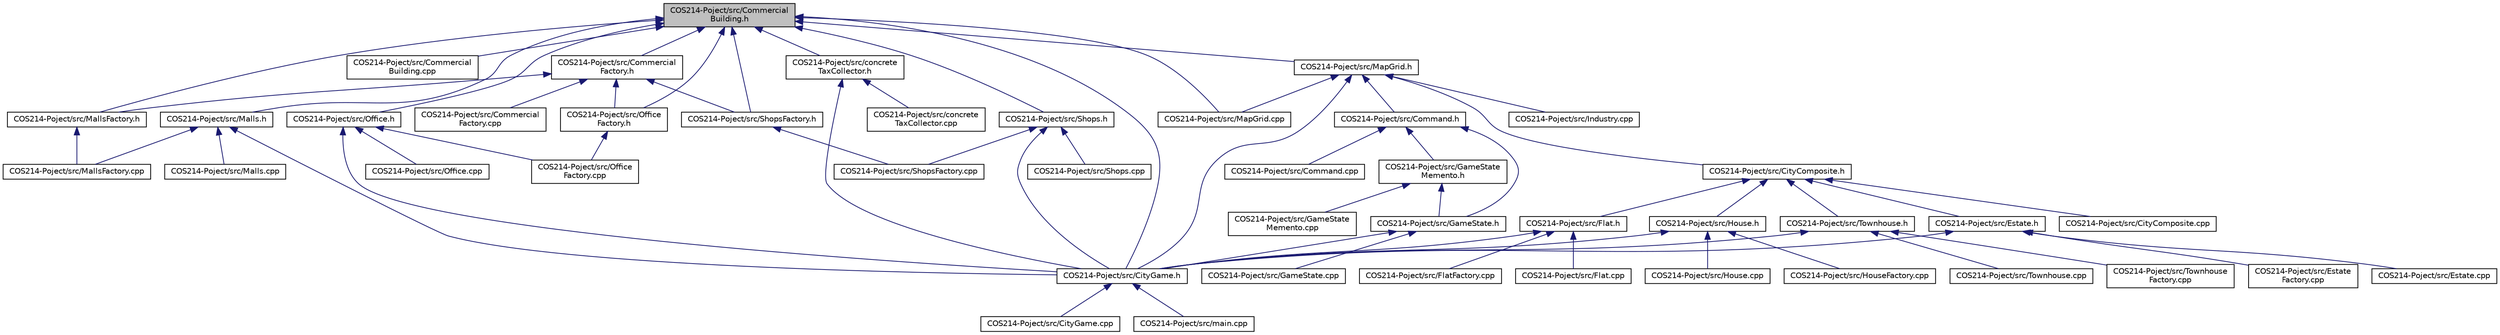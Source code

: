 digraph "COS214-Poject/src/CommercialBuilding.h"
{
 // LATEX_PDF_SIZE
  edge [fontname="Helvetica",fontsize="10",labelfontname="Helvetica",labelfontsize="10"];
  node [fontname="Helvetica",fontsize="10",shape=record];
  Node1 [label="COS214-Poject/src/Commercial\lBuilding.h",height=0.2,width=0.4,color="black", fillcolor="grey75", style="filled", fontcolor="black",tooltip=" "];
  Node1 -> Node2 [dir="back",color="midnightblue",fontsize="10",style="solid"];
  Node2 [label="COS214-Poject/src/CityGame.h",height=0.2,width=0.4,color="black", fillcolor="white", style="filled",URL="$CityGame_8h.html",tooltip=" "];
  Node2 -> Node3 [dir="back",color="midnightblue",fontsize="10",style="solid"];
  Node3 [label="COS214-Poject/src/CityGame.cpp",height=0.2,width=0.4,color="black", fillcolor="white", style="filled",URL="$CityGame_8cpp.html",tooltip=" "];
  Node2 -> Node4 [dir="back",color="midnightblue",fontsize="10",style="solid"];
  Node4 [label="COS214-Poject/src/main.cpp",height=0.2,width=0.4,color="black", fillcolor="white", style="filled",URL="$main_8cpp.html",tooltip=" "];
  Node1 -> Node5 [dir="back",color="midnightblue",fontsize="10",style="solid"];
  Node5 [label="COS214-Poject/src/Commercial\lBuilding.cpp",height=0.2,width=0.4,color="black", fillcolor="white", style="filled",URL="$CommercialBuilding_8cpp.html",tooltip="Implementation of the CommercialBuilding class, handling commercial building attributes,..."];
  Node1 -> Node6 [dir="back",color="midnightblue",fontsize="10",style="solid"];
  Node6 [label="COS214-Poject/src/Commercial\lFactory.h",height=0.2,width=0.4,color="black", fillcolor="white", style="filled",URL="$CommercialFactory_8h.html",tooltip=" "];
  Node6 -> Node7 [dir="back",color="midnightblue",fontsize="10",style="solid"];
  Node7 [label="COS214-Poject/src/Commercial\lFactory.cpp",height=0.2,width=0.4,color="black", fillcolor="white", style="filled",URL="$CommercialFactory_8cpp.html",tooltip="Implementation of the CommercialFactory interface, providing factory methods for creating commercial ..."];
  Node6 -> Node8 [dir="back",color="midnightblue",fontsize="10",style="solid"];
  Node8 [label="COS214-Poject/src/MallsFactory.h",height=0.2,width=0.4,color="black", fillcolor="white", style="filled",URL="$MallsFactory_8h.html",tooltip=" "];
  Node8 -> Node9 [dir="back",color="midnightblue",fontsize="10",style="solid"];
  Node9 [label="COS214-Poject/src/MallsFactory.cpp",height=0.2,width=0.4,color="black", fillcolor="white", style="filled",URL="$MallsFactory_8cpp.html",tooltip=" "];
  Node6 -> Node10 [dir="back",color="midnightblue",fontsize="10",style="solid"];
  Node10 [label="COS214-Poject/src/Office\lFactory.h",height=0.2,width=0.4,color="black", fillcolor="white", style="filled",URL="$OfficeFactory_8h.html",tooltip=" "];
  Node10 -> Node11 [dir="back",color="midnightblue",fontsize="10",style="solid"];
  Node11 [label="COS214-Poject/src/Office\lFactory.cpp",height=0.2,width=0.4,color="black", fillcolor="white", style="filled",URL="$OfficeFactory_8cpp.html",tooltip=" "];
  Node6 -> Node12 [dir="back",color="midnightblue",fontsize="10",style="solid"];
  Node12 [label="COS214-Poject/src/ShopsFactory.h",height=0.2,width=0.4,color="black", fillcolor="white", style="filled",URL="$ShopsFactory_8h.html",tooltip=" "];
  Node12 -> Node13 [dir="back",color="midnightblue",fontsize="10",style="solid"];
  Node13 [label="COS214-Poject/src/ShopsFactory.cpp",height=0.2,width=0.4,color="black", fillcolor="white", style="filled",URL="$ShopsFactory_8cpp.html",tooltip=" "];
  Node1 -> Node14 [dir="back",color="midnightblue",fontsize="10",style="solid"];
  Node14 [label="COS214-Poject/src/concrete\lTaxCollector.h",height=0.2,width=0.4,color="black", fillcolor="white", style="filled",URL="$concreteTaxCollector_8h.html",tooltip=" "];
  Node14 -> Node2 [dir="back",color="midnightblue",fontsize="10",style="solid"];
  Node14 -> Node15 [dir="back",color="midnightblue",fontsize="10",style="solid"];
  Node15 [label="COS214-Poject/src/concrete\lTaxCollector.cpp",height=0.2,width=0.4,color="black", fillcolor="white", style="filled",URL="$concreteTaxCollector_8cpp.html",tooltip="Implementation of the ConcreteTaxCollector class, defining tax collection behaviors for residential a..."];
  Node1 -> Node16 [dir="back",color="midnightblue",fontsize="10",style="solid"];
  Node16 [label="COS214-Poject/src/Malls.h",height=0.2,width=0.4,color="black", fillcolor="white", style="filled",URL="$Malls_8h.html",tooltip=" "];
  Node16 -> Node2 [dir="back",color="midnightblue",fontsize="10",style="solid"];
  Node16 -> Node17 [dir="back",color="midnightblue",fontsize="10",style="solid"];
  Node17 [label="COS214-Poject/src/Malls.cpp",height=0.2,width=0.4,color="black", fillcolor="white", style="filled",URL="$Malls_8cpp.html",tooltip=" "];
  Node16 -> Node9 [dir="back",color="midnightblue",fontsize="10",style="solid"];
  Node1 -> Node8 [dir="back",color="midnightblue",fontsize="10",style="solid"];
  Node1 -> Node18 [dir="back",color="midnightblue",fontsize="10",style="solid"];
  Node18 [label="COS214-Poject/src/MapGrid.cpp",height=0.2,width=0.4,color="black", fillcolor="white", style="filled",URL="$MapGrid_8cpp.html",tooltip=" "];
  Node1 -> Node19 [dir="back",color="midnightblue",fontsize="10",style="solid"];
  Node19 [label="COS214-Poject/src/MapGrid.h",height=0.2,width=0.4,color="black", fillcolor="white", style="filled",URL="$MapGrid_8h.html",tooltip=" "];
  Node19 -> Node20 [dir="back",color="midnightblue",fontsize="10",style="solid"];
  Node20 [label="COS214-Poject/src/CityComposite.h",height=0.2,width=0.4,color="black", fillcolor="white", style="filled",URL="$CityComposite_8h.html",tooltip="Defines the CityComposite class, which represents a composite structure containing multiple city zone..."];
  Node20 -> Node21 [dir="back",color="midnightblue",fontsize="10",style="solid"];
  Node21 [label="COS214-Poject/src/CityComposite.cpp",height=0.2,width=0.4,color="black", fillcolor="white", style="filled",URL="$CityComposite_8cpp.html",tooltip="Implementation of the CityComposite class, which manages zones, happiness, and tax adjustments for th..."];
  Node20 -> Node22 [dir="back",color="midnightblue",fontsize="10",style="solid"];
  Node22 [label="COS214-Poject/src/Estate.h",height=0.2,width=0.4,color="black", fillcolor="white", style="filled",URL="$Estate_8h.html",tooltip=" "];
  Node22 -> Node2 [dir="back",color="midnightblue",fontsize="10",style="solid"];
  Node22 -> Node23 [dir="back",color="midnightblue",fontsize="10",style="solid"];
  Node23 [label="COS214-Poject/src/Estate.cpp",height=0.2,width=0.4,color="black", fillcolor="white", style="filled",URL="$Estate_8cpp.html",tooltip=" "];
  Node22 -> Node24 [dir="back",color="midnightblue",fontsize="10",style="solid"];
  Node24 [label="COS214-Poject/src/Estate\lFactory.cpp",height=0.2,width=0.4,color="black", fillcolor="white", style="filled",URL="$EstateFactory_8cpp.html",tooltip=" "];
  Node20 -> Node25 [dir="back",color="midnightblue",fontsize="10",style="solid"];
  Node25 [label="COS214-Poject/src/Flat.h",height=0.2,width=0.4,color="black", fillcolor="white", style="filled",URL="$Flat_8h.html",tooltip=" "];
  Node25 -> Node2 [dir="back",color="midnightblue",fontsize="10",style="solid"];
  Node25 -> Node26 [dir="back",color="midnightblue",fontsize="10",style="solid"];
  Node26 [label="COS214-Poject/src/Flat.cpp",height=0.2,width=0.4,color="black", fillcolor="white", style="filled",URL="$Flat_8cpp.html",tooltip=" "];
  Node25 -> Node27 [dir="back",color="midnightblue",fontsize="10",style="solid"];
  Node27 [label="COS214-Poject/src/FlatFactory.cpp",height=0.2,width=0.4,color="black", fillcolor="white", style="filled",URL="$FlatFactory_8cpp.html",tooltip=" "];
  Node20 -> Node28 [dir="back",color="midnightblue",fontsize="10",style="solid"];
  Node28 [label="COS214-Poject/src/House.h",height=0.2,width=0.4,color="black", fillcolor="white", style="filled",URL="$House_8h.html",tooltip="Header file for the House class, representing a residential building."];
  Node28 -> Node2 [dir="back",color="midnightblue",fontsize="10",style="solid"];
  Node28 -> Node29 [dir="back",color="midnightblue",fontsize="10",style="solid"];
  Node29 [label="COS214-Poject/src/House.cpp",height=0.2,width=0.4,color="black", fillcolor="white", style="filled",URL="$House_8cpp.html",tooltip=" "];
  Node28 -> Node30 [dir="back",color="midnightblue",fontsize="10",style="solid"];
  Node30 [label="COS214-Poject/src/HouseFactory.cpp",height=0.2,width=0.4,color="black", fillcolor="white", style="filled",URL="$HouseFactory_8cpp.html",tooltip=" "];
  Node20 -> Node31 [dir="back",color="midnightblue",fontsize="10",style="solid"];
  Node31 [label="COS214-Poject/src/Townhouse.h",height=0.2,width=0.4,color="black", fillcolor="white", style="filled",URL="$Townhouse_8h.html",tooltip=" "];
  Node31 -> Node2 [dir="back",color="midnightblue",fontsize="10",style="solid"];
  Node31 -> Node32 [dir="back",color="midnightblue",fontsize="10",style="solid"];
  Node32 [label="COS214-Poject/src/Townhouse.cpp",height=0.2,width=0.4,color="black", fillcolor="white", style="filled",URL="$Townhouse_8cpp.html",tooltip=" "];
  Node31 -> Node33 [dir="back",color="midnightblue",fontsize="10",style="solid"];
  Node33 [label="COS214-Poject/src/Townhouse\lFactory.cpp",height=0.2,width=0.4,color="black", fillcolor="white", style="filled",URL="$TownhouseFactory_8cpp.html",tooltip=" "];
  Node19 -> Node2 [dir="back",color="midnightblue",fontsize="10",style="solid"];
  Node19 -> Node34 [dir="back",color="midnightblue",fontsize="10",style="solid"];
  Node34 [label="COS214-Poject/src/Command.h",height=0.2,width=0.4,color="black", fillcolor="white", style="filled",URL="$Command_8h.html",tooltip=" "];
  Node34 -> Node35 [dir="back",color="midnightblue",fontsize="10",style="solid"];
  Node35 [label="COS214-Poject/src/Command.cpp",height=0.2,width=0.4,color="black", fillcolor="white", style="filled",URL="$Command_8cpp.html",tooltip="Implementation of the Command interface and its concrete classes for executing and undoing actions on..."];
  Node34 -> Node36 [dir="back",color="midnightblue",fontsize="10",style="solid"];
  Node36 [label="COS214-Poject/src/GameState.h",height=0.2,width=0.4,color="black", fillcolor="white", style="filled",URL="$GameState_8h.html",tooltip=" "];
  Node36 -> Node2 [dir="back",color="midnightblue",fontsize="10",style="solid"];
  Node36 -> Node37 [dir="back",color="midnightblue",fontsize="10",style="solid"];
  Node37 [label="COS214-Poject/src/GameState.cpp",height=0.2,width=0.4,color="black", fillcolor="white", style="filled",URL="$GameState_8cpp.html",tooltip="Implementation of the GameState class for managing game states and command history."];
  Node34 -> Node38 [dir="back",color="midnightblue",fontsize="10",style="solid"];
  Node38 [label="COS214-Poject/src/GameState\lMemento.h",height=0.2,width=0.4,color="black", fillcolor="white", style="filled",URL="$GameStateMemento_8h.html",tooltip=" "];
  Node38 -> Node36 [dir="back",color="midnightblue",fontsize="10",style="solid"];
  Node38 -> Node39 [dir="back",color="midnightblue",fontsize="10",style="solid"];
  Node39 [label="COS214-Poject/src/GameState\lMemento.cpp",height=0.2,width=0.4,color="black", fillcolor="white", style="filled",URL="$GameStateMemento_8cpp.html",tooltip=" "];
  Node19 -> Node40 [dir="back",color="midnightblue",fontsize="10",style="solid"];
  Node40 [label="COS214-Poject/src/Industry.cpp",height=0.2,width=0.4,color="black", fillcolor="white", style="filled",URL="$Industry_8cpp.html",tooltip=" "];
  Node19 -> Node18 [dir="back",color="midnightblue",fontsize="10",style="solid"];
  Node1 -> Node41 [dir="back",color="midnightblue",fontsize="10",style="solid"];
  Node41 [label="COS214-Poject/src/Office.h",height=0.2,width=0.4,color="black", fillcolor="white", style="filled",URL="$Office_8h.html",tooltip=" "];
  Node41 -> Node2 [dir="back",color="midnightblue",fontsize="10",style="solid"];
  Node41 -> Node42 [dir="back",color="midnightblue",fontsize="10",style="solid"];
  Node42 [label="COS214-Poject/src/Office.cpp",height=0.2,width=0.4,color="black", fillcolor="white", style="filled",URL="$Office_8cpp.html",tooltip=" "];
  Node41 -> Node11 [dir="back",color="midnightblue",fontsize="10",style="solid"];
  Node1 -> Node10 [dir="back",color="midnightblue",fontsize="10",style="solid"];
  Node1 -> Node43 [dir="back",color="midnightblue",fontsize="10",style="solid"];
  Node43 [label="COS214-Poject/src/Shops.h",height=0.2,width=0.4,color="black", fillcolor="white", style="filled",URL="$Shops_8h.html",tooltip=" "];
  Node43 -> Node2 [dir="back",color="midnightblue",fontsize="10",style="solid"];
  Node43 -> Node44 [dir="back",color="midnightblue",fontsize="10",style="solid"];
  Node44 [label="COS214-Poject/src/Shops.cpp",height=0.2,width=0.4,color="black", fillcolor="white", style="filled",URL="$Shops_8cpp.html",tooltip=" "];
  Node43 -> Node13 [dir="back",color="midnightblue",fontsize="10",style="solid"];
  Node1 -> Node12 [dir="back",color="midnightblue",fontsize="10",style="solid"];
}
